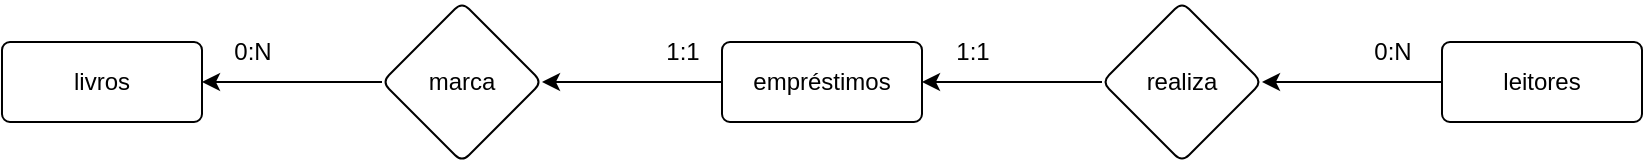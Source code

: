 <mxfile version="28.2.5">
  <diagram name="Página-1" id="Sx2T3CAmm6xzCjGRm6Pz">
    <mxGraphModel dx="1426" dy="841" grid="1" gridSize="10" guides="1" tooltips="1" connect="1" arrows="1" fold="1" page="1" pageScale="1" pageWidth="4681" pageHeight="3300" math="0" shadow="0">
      <root>
        <mxCell id="0" />
        <mxCell id="1" parent="0" />
        <mxCell id="jEfyJ-ePnoStlQaBiA4K-2" value="livros" style="rounded=1;arcSize=10;whiteSpace=wrap;html=1;align=center;" vertex="1" parent="1">
          <mxGeometry x="130" y="240" width="100" height="40" as="geometry" />
        </mxCell>
        <mxCell id="jEfyJ-ePnoStlQaBiA4K-6" value="" style="edgeStyle=orthogonalEdgeStyle;rounded=0;orthogonalLoop=1;jettySize=auto;html=1;" edge="1" parent="1" source="jEfyJ-ePnoStlQaBiA4K-3" target="jEfyJ-ePnoStlQaBiA4K-5">
          <mxGeometry relative="1" as="geometry" />
        </mxCell>
        <mxCell id="jEfyJ-ePnoStlQaBiA4K-3" value="leitores" style="rounded=1;arcSize=10;whiteSpace=wrap;html=1;align=center;" vertex="1" parent="1">
          <mxGeometry x="850" y="240" width="100" height="40" as="geometry" />
        </mxCell>
        <mxCell id="jEfyJ-ePnoStlQaBiA4K-9" value="" style="edgeStyle=orthogonalEdgeStyle;rounded=0;orthogonalLoop=1;jettySize=auto;html=1;" edge="1" parent="1" source="jEfyJ-ePnoStlQaBiA4K-4" target="jEfyJ-ePnoStlQaBiA4K-8">
          <mxGeometry relative="1" as="geometry" />
        </mxCell>
        <mxCell id="jEfyJ-ePnoStlQaBiA4K-4" value="empréstimos" style="rounded=1;arcSize=10;whiteSpace=wrap;html=1;align=center;" vertex="1" parent="1">
          <mxGeometry x="490" y="240" width="100" height="40" as="geometry" />
        </mxCell>
        <mxCell id="jEfyJ-ePnoStlQaBiA4K-7" style="edgeStyle=orthogonalEdgeStyle;rounded=0;orthogonalLoop=1;jettySize=auto;html=1;entryX=1;entryY=0.5;entryDx=0;entryDy=0;" edge="1" parent="1" source="jEfyJ-ePnoStlQaBiA4K-5" target="jEfyJ-ePnoStlQaBiA4K-4">
          <mxGeometry relative="1" as="geometry" />
        </mxCell>
        <mxCell id="jEfyJ-ePnoStlQaBiA4K-5" value="realiza" style="rhombus;whiteSpace=wrap;html=1;rounded=1;arcSize=10;" vertex="1" parent="1">
          <mxGeometry x="680" y="220" width="80" height="80" as="geometry" />
        </mxCell>
        <mxCell id="jEfyJ-ePnoStlQaBiA4K-10" style="edgeStyle=orthogonalEdgeStyle;rounded=0;orthogonalLoop=1;jettySize=auto;html=1;entryX=1;entryY=0.5;entryDx=0;entryDy=0;" edge="1" parent="1" source="jEfyJ-ePnoStlQaBiA4K-8" target="jEfyJ-ePnoStlQaBiA4K-2">
          <mxGeometry relative="1" as="geometry" />
        </mxCell>
        <mxCell id="jEfyJ-ePnoStlQaBiA4K-8" value="marca" style="rhombus;whiteSpace=wrap;html=1;rounded=1;arcSize=10;" vertex="1" parent="1">
          <mxGeometry x="320" y="220" width="80" height="80" as="geometry" />
        </mxCell>
        <mxCell id="jEfyJ-ePnoStlQaBiA4K-11" value="0:N" style="text;html=1;align=center;verticalAlign=middle;resizable=0;points=[];autosize=1;strokeColor=none;fillColor=none;" vertex="1" parent="1">
          <mxGeometry x="805" y="230" width="40" height="30" as="geometry" />
        </mxCell>
        <mxCell id="jEfyJ-ePnoStlQaBiA4K-12" value="1:1" style="text;html=1;align=center;verticalAlign=middle;resizable=0;points=[];autosize=1;strokeColor=none;fillColor=none;" vertex="1" parent="1">
          <mxGeometry x="595" y="230" width="40" height="30" as="geometry" />
        </mxCell>
        <mxCell id="jEfyJ-ePnoStlQaBiA4K-13" value="1:1" style="text;html=1;align=center;verticalAlign=middle;resizable=0;points=[];autosize=1;strokeColor=none;fillColor=none;" vertex="1" parent="1">
          <mxGeometry x="450" y="230" width="40" height="30" as="geometry" />
        </mxCell>
        <mxCell id="jEfyJ-ePnoStlQaBiA4K-14" value="0:N" style="text;html=1;align=center;verticalAlign=middle;resizable=0;points=[];autosize=1;strokeColor=none;fillColor=none;" vertex="1" parent="1">
          <mxGeometry x="235" y="230" width="40" height="30" as="geometry" />
        </mxCell>
      </root>
    </mxGraphModel>
  </diagram>
</mxfile>
